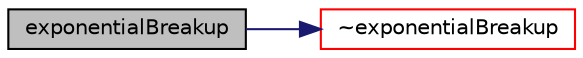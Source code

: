 digraph "exponentialBreakup"
{
  bgcolor="transparent";
  edge [fontname="Helvetica",fontsize="10",labelfontname="Helvetica",labelfontsize="10"];
  node [fontname="Helvetica",fontsize="10",shape=record];
  rankdir="LR";
  Node1 [label="exponentialBreakup",height=0.2,width=0.4,color="black", fillcolor="grey75", style="filled", fontcolor="black"];
  Node1 -> Node2 [color="midnightblue",fontsize="10",style="solid",fontname="Helvetica"];
  Node2 [label="~exponentialBreakup",height=0.2,width=0.4,color="red",URL="$a00038.html#a3805c5cd8e532366720e40ab89e2d01d",tooltip="Destructor. "];
}
